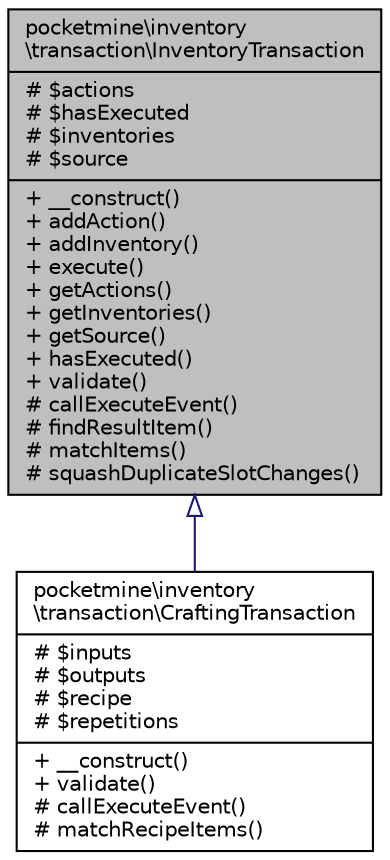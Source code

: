 digraph "pocketmine\inventory\transaction\InventoryTransaction"
{
 // INTERACTIVE_SVG=YES
 // LATEX_PDF_SIZE
  edge [fontname="Helvetica",fontsize="10",labelfontname="Helvetica",labelfontsize="10"];
  node [fontname="Helvetica",fontsize="10",shape=record];
  Node1 [label="{pocketmine\\inventory\l\\transaction\\InventoryTransaction\n|# $actions\l# $hasExecuted\l# $inventories\l# $source\l|+ __construct()\l+ addAction()\l+ addInventory()\l+ execute()\l+ getActions()\l+ getInventories()\l+ getSource()\l+ hasExecuted()\l+ validate()\l# callExecuteEvent()\l# findResultItem()\l# matchItems()\l# squashDuplicateSlotChanges()\l}",height=0.2,width=0.4,color="black", fillcolor="grey75", style="filled", fontcolor="black",tooltip=" "];
  Node1 -> Node2 [dir="back",color="midnightblue",fontsize="10",style="solid",arrowtail="onormal",fontname="Helvetica"];
  Node2 [label="{pocketmine\\inventory\l\\transaction\\CraftingTransaction\n|# $inputs\l# $outputs\l# $recipe\l# $repetitions\l|+ __construct()\l+ validate()\l# callExecuteEvent()\l# matchRecipeItems()\l}",height=0.2,width=0.4,color="black", fillcolor="white", style="filled",URL="$db/d5b/classpocketmine_1_1inventory_1_1transaction_1_1_crafting_transaction.html",tooltip=" "];
}
